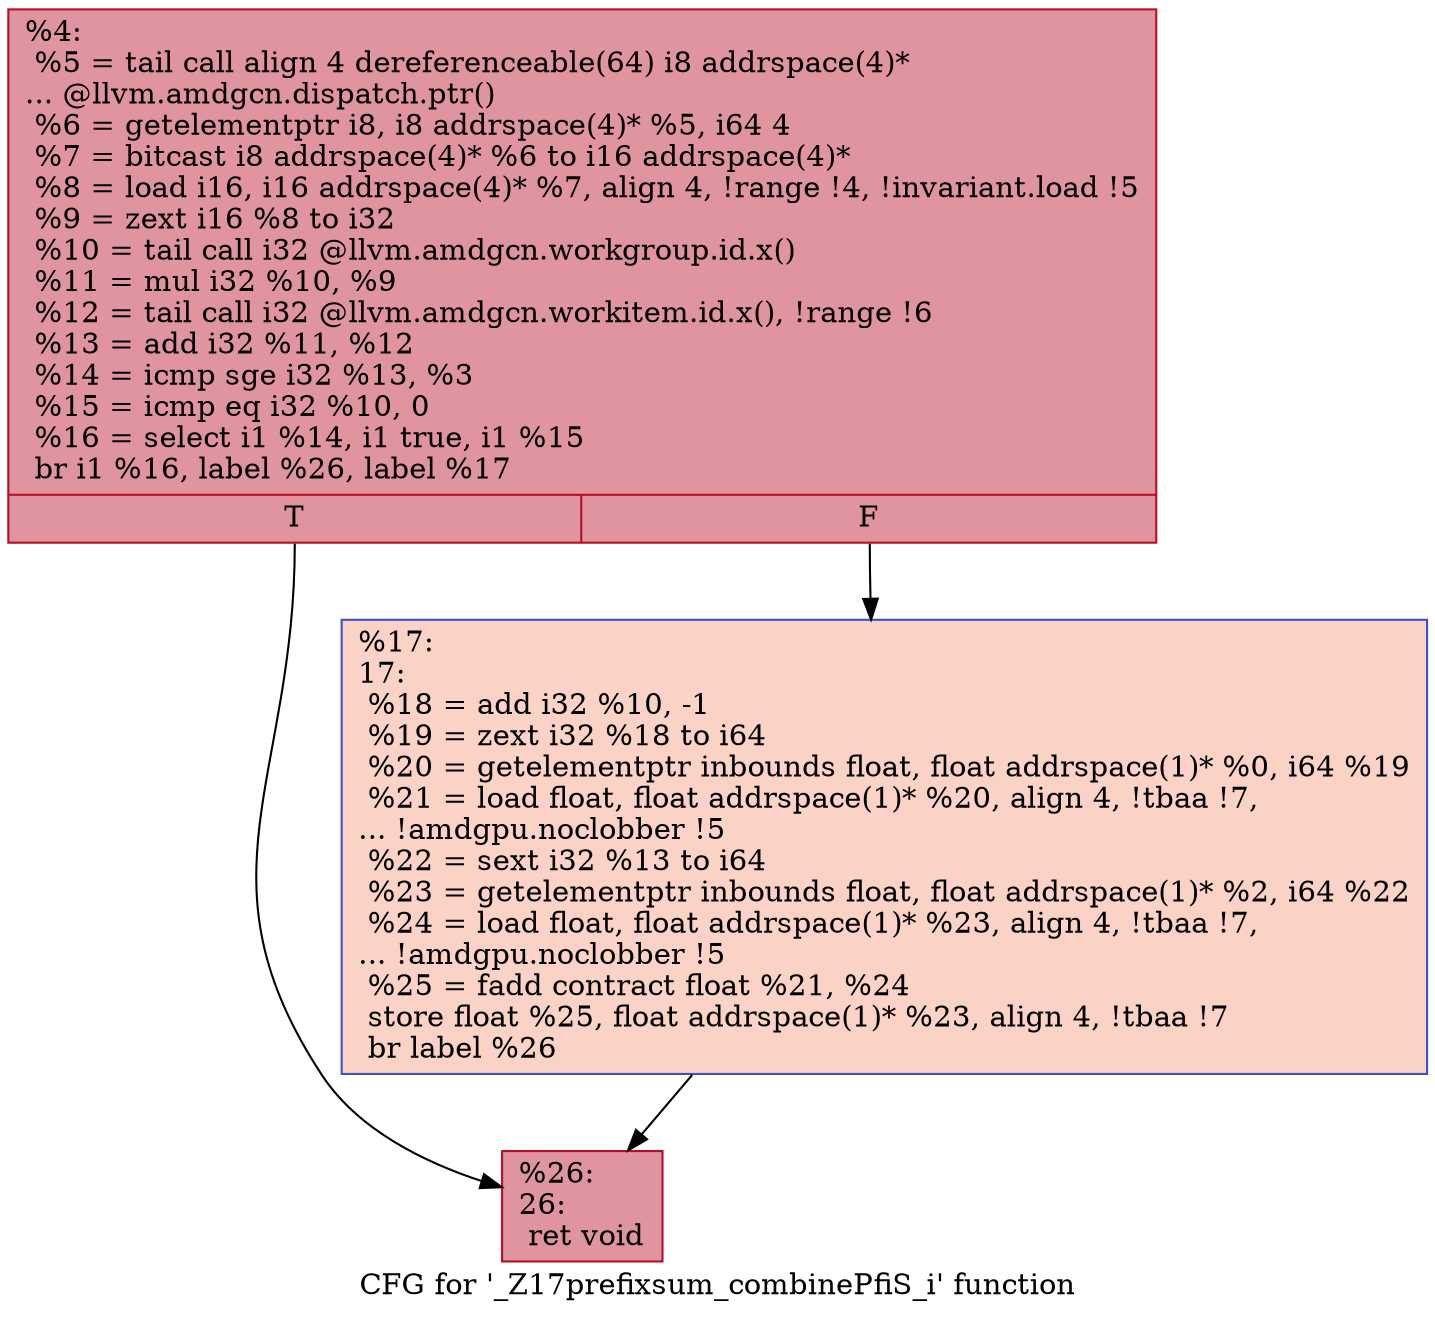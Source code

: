 digraph "CFG for '_Z17prefixsum_combinePfiS_i' function" {
	label="CFG for '_Z17prefixsum_combinePfiS_i' function";

	Node0x4deb120 [shape=record,color="#b70d28ff", style=filled, fillcolor="#b70d2870",label="{%4:\l  %5 = tail call align 4 dereferenceable(64) i8 addrspace(4)*\l... @llvm.amdgcn.dispatch.ptr()\l  %6 = getelementptr i8, i8 addrspace(4)* %5, i64 4\l  %7 = bitcast i8 addrspace(4)* %6 to i16 addrspace(4)*\l  %8 = load i16, i16 addrspace(4)* %7, align 4, !range !4, !invariant.load !5\l  %9 = zext i16 %8 to i32\l  %10 = tail call i32 @llvm.amdgcn.workgroup.id.x()\l  %11 = mul i32 %10, %9\l  %12 = tail call i32 @llvm.amdgcn.workitem.id.x(), !range !6\l  %13 = add i32 %11, %12\l  %14 = icmp sge i32 %13, %3\l  %15 = icmp eq i32 %10, 0\l  %16 = select i1 %14, i1 true, i1 %15\l  br i1 %16, label %26, label %17\l|{<s0>T|<s1>F}}"];
	Node0x4deb120:s0 -> Node0x4dec860;
	Node0x4deb120:s1 -> Node0x4ded2a0;
	Node0x4ded2a0 [shape=record,color="#3d50c3ff", style=filled, fillcolor="#f59c7d70",label="{%17:\l17:                                               \l  %18 = add i32 %10, -1\l  %19 = zext i32 %18 to i64\l  %20 = getelementptr inbounds float, float addrspace(1)* %0, i64 %19\l  %21 = load float, float addrspace(1)* %20, align 4, !tbaa !7,\l... !amdgpu.noclobber !5\l  %22 = sext i32 %13 to i64\l  %23 = getelementptr inbounds float, float addrspace(1)* %2, i64 %22\l  %24 = load float, float addrspace(1)* %23, align 4, !tbaa !7,\l... !amdgpu.noclobber !5\l  %25 = fadd contract float %21, %24\l  store float %25, float addrspace(1)* %23, align 4, !tbaa !7\l  br label %26\l}"];
	Node0x4ded2a0 -> Node0x4dec860;
	Node0x4dec860 [shape=record,color="#b70d28ff", style=filled, fillcolor="#b70d2870",label="{%26:\l26:                                               \l  ret void\l}"];
}
